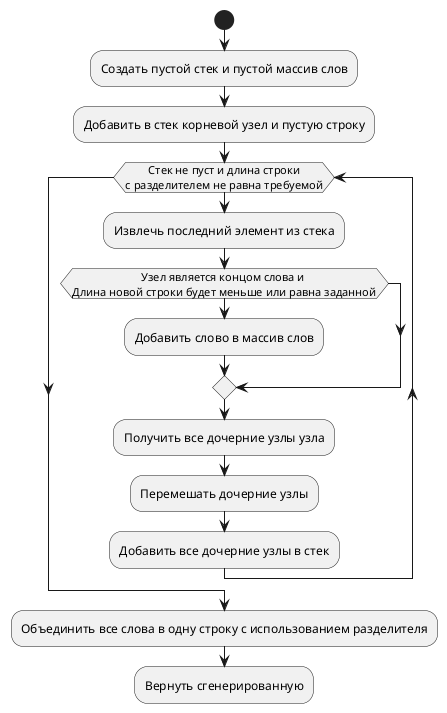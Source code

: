 @startuml
start
:Создать пустой стек и пустой массив слов;
:Добавить в стек корневой узел и пустую строку;
while (\tСтек не пуст и длина строки\nс разделителем не равна требуемой)
  :Извлечь последний элемент из стека;
   if (\t\t\tУзел является концом слова и\nДлина новой строки будет меньше или равна заданной)
     :Добавить слово в массив слов;
   endif
  :Получить все дочерние узлы узла;
  :Перемешать дочерние узлы;
  :Добавить все дочерние узлы в стек;
endwhile
:Объединить все слова в одну строку с использованием разделителя;
:Вернуть сгенерированную;
@enduml